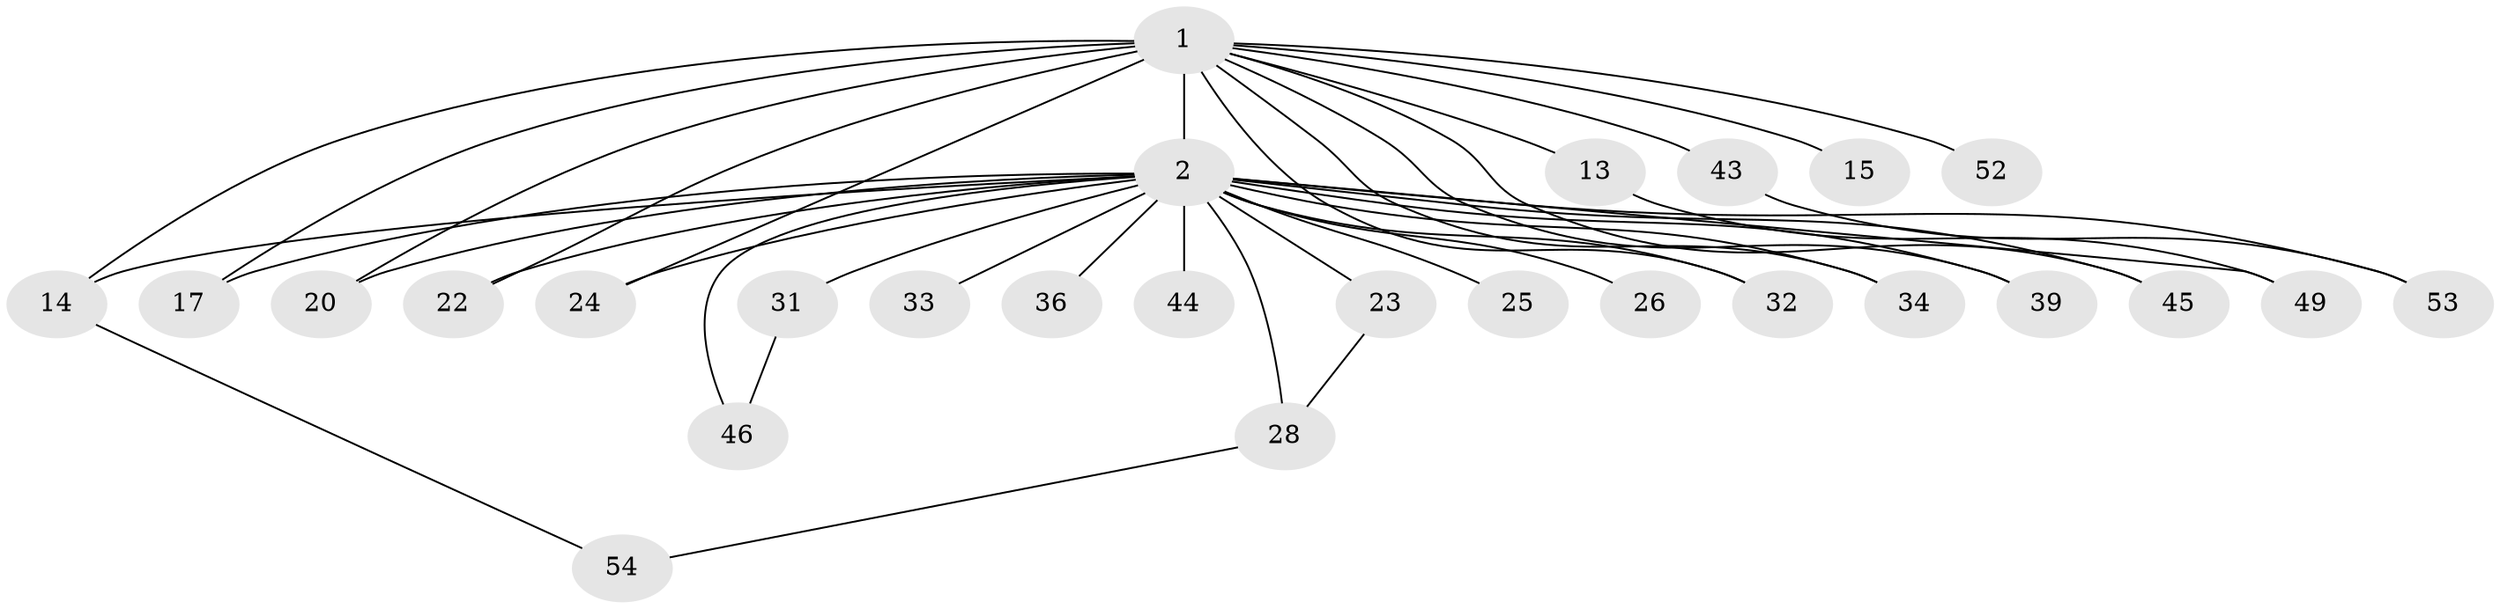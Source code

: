 // original degree distribution, {11: 0.018518518518518517, 12: 0.037037037037037035, 14: 0.037037037037037035, 18: 0.05555555555555555, 17: 0.018518518518518517, 16: 0.018518518518518517, 3: 0.14814814814814814, 4: 0.07407407407407407, 5: 0.07407407407407407, 2: 0.5185185185185185}
// Generated by graph-tools (version 1.1) at 2025/14/03/09/25 04:14:00]
// undirected, 27 vertices, 40 edges
graph export_dot {
graph [start="1"]
  node [color=gray90,style=filled];
  1 [super="+5+10"];
  2 [super="+48+9+11+3+8"];
  13;
  14;
  15;
  17;
  20;
  22 [super="+47"];
  23;
  24;
  25;
  26;
  28;
  31;
  32 [super="+51"];
  33;
  34;
  36;
  39;
  43;
  44;
  45;
  46;
  49;
  52;
  53;
  54;
  1 -- 2 [weight=29];
  1 -- 13 [weight=4];
  1 -- 32;
  1 -- 34;
  1 -- 39;
  1 -- 43 [weight=2];
  1 -- 45;
  1 -- 15 [weight=2];
  1 -- 14;
  1 -- 20;
  1 -- 22 [weight=2];
  1 -- 24;
  1 -- 17;
  1 -- 52;
  2 -- 34;
  2 -- 17;
  2 -- 22 [weight=3];
  2 -- 25 [weight=2];
  2 -- 26 [weight=2];
  2 -- 36 [weight=2];
  2 -- 44 [weight=2];
  2 -- 49;
  2 -- 33 [weight=2];
  2 -- 39;
  2 -- 14 [weight=2];
  2 -- 20;
  2 -- 23 [weight=2];
  2 -- 31 [weight=2];
  2 -- 32 [weight=2];
  2 -- 46;
  2 -- 45;
  2 -- 53;
  2 -- 24;
  2 -- 28;
  13 -- 49;
  14 -- 54;
  23 -- 28;
  28 -- 54;
  31 -- 46;
  43 -- 53;
}
